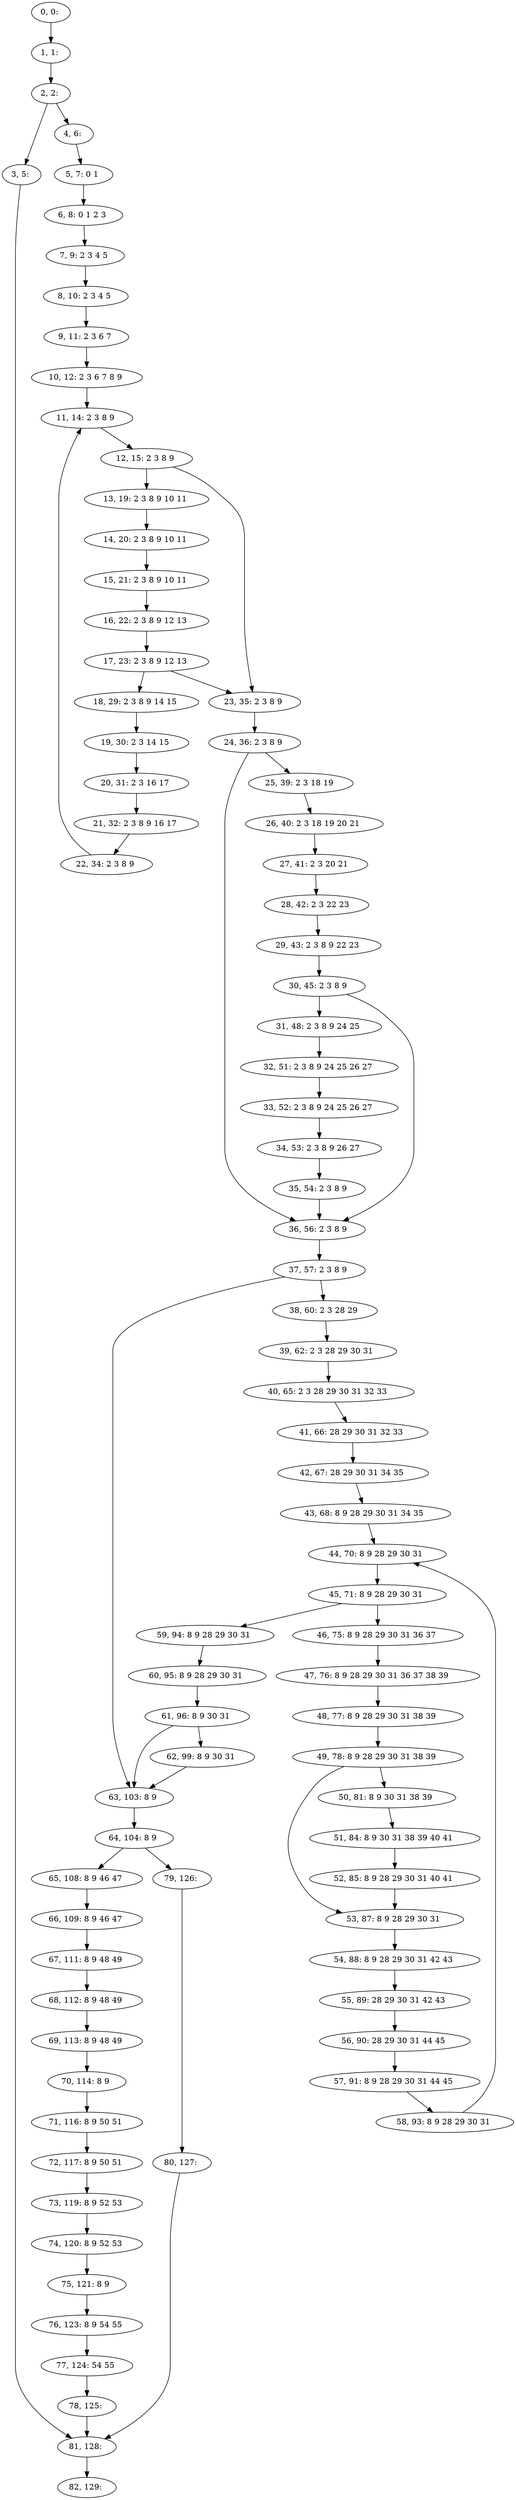 digraph G {
0[label="0, 0: "];
1[label="1, 1: "];
2[label="2, 2: "];
3[label="3, 5: "];
4[label="4, 6: "];
5[label="5, 7: 0 1 "];
6[label="6, 8: 0 1 2 3 "];
7[label="7, 9: 2 3 4 5 "];
8[label="8, 10: 2 3 4 5 "];
9[label="9, 11: 2 3 6 7 "];
10[label="10, 12: 2 3 6 7 8 9 "];
11[label="11, 14: 2 3 8 9 "];
12[label="12, 15: 2 3 8 9 "];
13[label="13, 19: 2 3 8 9 10 11 "];
14[label="14, 20: 2 3 8 9 10 11 "];
15[label="15, 21: 2 3 8 9 10 11 "];
16[label="16, 22: 2 3 8 9 12 13 "];
17[label="17, 23: 2 3 8 9 12 13 "];
18[label="18, 29: 2 3 8 9 14 15 "];
19[label="19, 30: 2 3 14 15 "];
20[label="20, 31: 2 3 16 17 "];
21[label="21, 32: 2 3 8 9 16 17 "];
22[label="22, 34: 2 3 8 9 "];
23[label="23, 35: 2 3 8 9 "];
24[label="24, 36: 2 3 8 9 "];
25[label="25, 39: 2 3 18 19 "];
26[label="26, 40: 2 3 18 19 20 21 "];
27[label="27, 41: 2 3 20 21 "];
28[label="28, 42: 2 3 22 23 "];
29[label="29, 43: 2 3 8 9 22 23 "];
30[label="30, 45: 2 3 8 9 "];
31[label="31, 48: 2 3 8 9 24 25 "];
32[label="32, 51: 2 3 8 9 24 25 26 27 "];
33[label="33, 52: 2 3 8 9 24 25 26 27 "];
34[label="34, 53: 2 3 8 9 26 27 "];
35[label="35, 54: 2 3 8 9 "];
36[label="36, 56: 2 3 8 9 "];
37[label="37, 57: 2 3 8 9 "];
38[label="38, 60: 2 3 28 29 "];
39[label="39, 62: 2 3 28 29 30 31 "];
40[label="40, 65: 2 3 28 29 30 31 32 33 "];
41[label="41, 66: 28 29 30 31 32 33 "];
42[label="42, 67: 28 29 30 31 34 35 "];
43[label="43, 68: 8 9 28 29 30 31 34 35 "];
44[label="44, 70: 8 9 28 29 30 31 "];
45[label="45, 71: 8 9 28 29 30 31 "];
46[label="46, 75: 8 9 28 29 30 31 36 37 "];
47[label="47, 76: 8 9 28 29 30 31 36 37 38 39 "];
48[label="48, 77: 8 9 28 29 30 31 38 39 "];
49[label="49, 78: 8 9 28 29 30 31 38 39 "];
50[label="50, 81: 8 9 30 31 38 39 "];
51[label="51, 84: 8 9 30 31 38 39 40 41 "];
52[label="52, 85: 8 9 28 29 30 31 40 41 "];
53[label="53, 87: 8 9 28 29 30 31 "];
54[label="54, 88: 8 9 28 29 30 31 42 43 "];
55[label="55, 89: 28 29 30 31 42 43 "];
56[label="56, 90: 28 29 30 31 44 45 "];
57[label="57, 91: 8 9 28 29 30 31 44 45 "];
58[label="58, 93: 8 9 28 29 30 31 "];
59[label="59, 94: 8 9 28 29 30 31 "];
60[label="60, 95: 8 9 28 29 30 31 "];
61[label="61, 96: 8 9 30 31 "];
62[label="62, 99: 8 9 30 31 "];
63[label="63, 103: 8 9 "];
64[label="64, 104: 8 9 "];
65[label="65, 108: 8 9 46 47 "];
66[label="66, 109: 8 9 46 47 "];
67[label="67, 111: 8 9 48 49 "];
68[label="68, 112: 8 9 48 49 "];
69[label="69, 113: 8 9 48 49 "];
70[label="70, 114: 8 9 "];
71[label="71, 116: 8 9 50 51 "];
72[label="72, 117: 8 9 50 51 "];
73[label="73, 119: 8 9 52 53 "];
74[label="74, 120: 8 9 52 53 "];
75[label="75, 121: 8 9 "];
76[label="76, 123: 8 9 54 55 "];
77[label="77, 124: 54 55 "];
78[label="78, 125: "];
79[label="79, 126: "];
80[label="80, 127: "];
81[label="81, 128: "];
82[label="82, 129: "];
0->1 ;
1->2 ;
2->3 ;
2->4 ;
3->81 ;
4->5 ;
5->6 ;
6->7 ;
7->8 ;
8->9 ;
9->10 ;
10->11 ;
11->12 ;
12->13 ;
12->23 ;
13->14 ;
14->15 ;
15->16 ;
16->17 ;
17->18 ;
17->23 ;
18->19 ;
19->20 ;
20->21 ;
21->22 ;
22->11 ;
23->24 ;
24->25 ;
24->36 ;
25->26 ;
26->27 ;
27->28 ;
28->29 ;
29->30 ;
30->31 ;
30->36 ;
31->32 ;
32->33 ;
33->34 ;
34->35 ;
35->36 ;
36->37 ;
37->38 ;
37->63 ;
38->39 ;
39->40 ;
40->41 ;
41->42 ;
42->43 ;
43->44 ;
44->45 ;
45->46 ;
45->59 ;
46->47 ;
47->48 ;
48->49 ;
49->50 ;
49->53 ;
50->51 ;
51->52 ;
52->53 ;
53->54 ;
54->55 ;
55->56 ;
56->57 ;
57->58 ;
58->44 ;
59->60 ;
60->61 ;
61->62 ;
61->63 ;
62->63 ;
63->64 ;
64->65 ;
64->79 ;
65->66 ;
66->67 ;
67->68 ;
68->69 ;
69->70 ;
70->71 ;
71->72 ;
72->73 ;
73->74 ;
74->75 ;
75->76 ;
76->77 ;
77->78 ;
78->81 ;
79->80 ;
80->81 ;
81->82 ;
}
